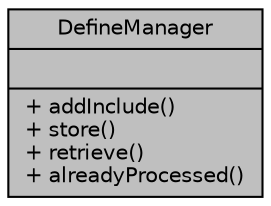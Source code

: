 digraph "DefineManager"
{
 // LATEX_PDF_SIZE
  edge [fontname="Helvetica",fontsize="10",labelfontname="Helvetica",labelfontsize="10"];
  node [fontname="Helvetica",fontsize="10",shape=record];
  Node1 [label="{DefineManager\n||+ addInclude()\l+ store()\l+ retrieve()\l+ alreadyProcessed()\l}",height=0.2,width=0.4,color="black", fillcolor="grey75", style="filled", fontcolor="black",tooltip="Class that manages the defines available while preprocessing files."];
}
